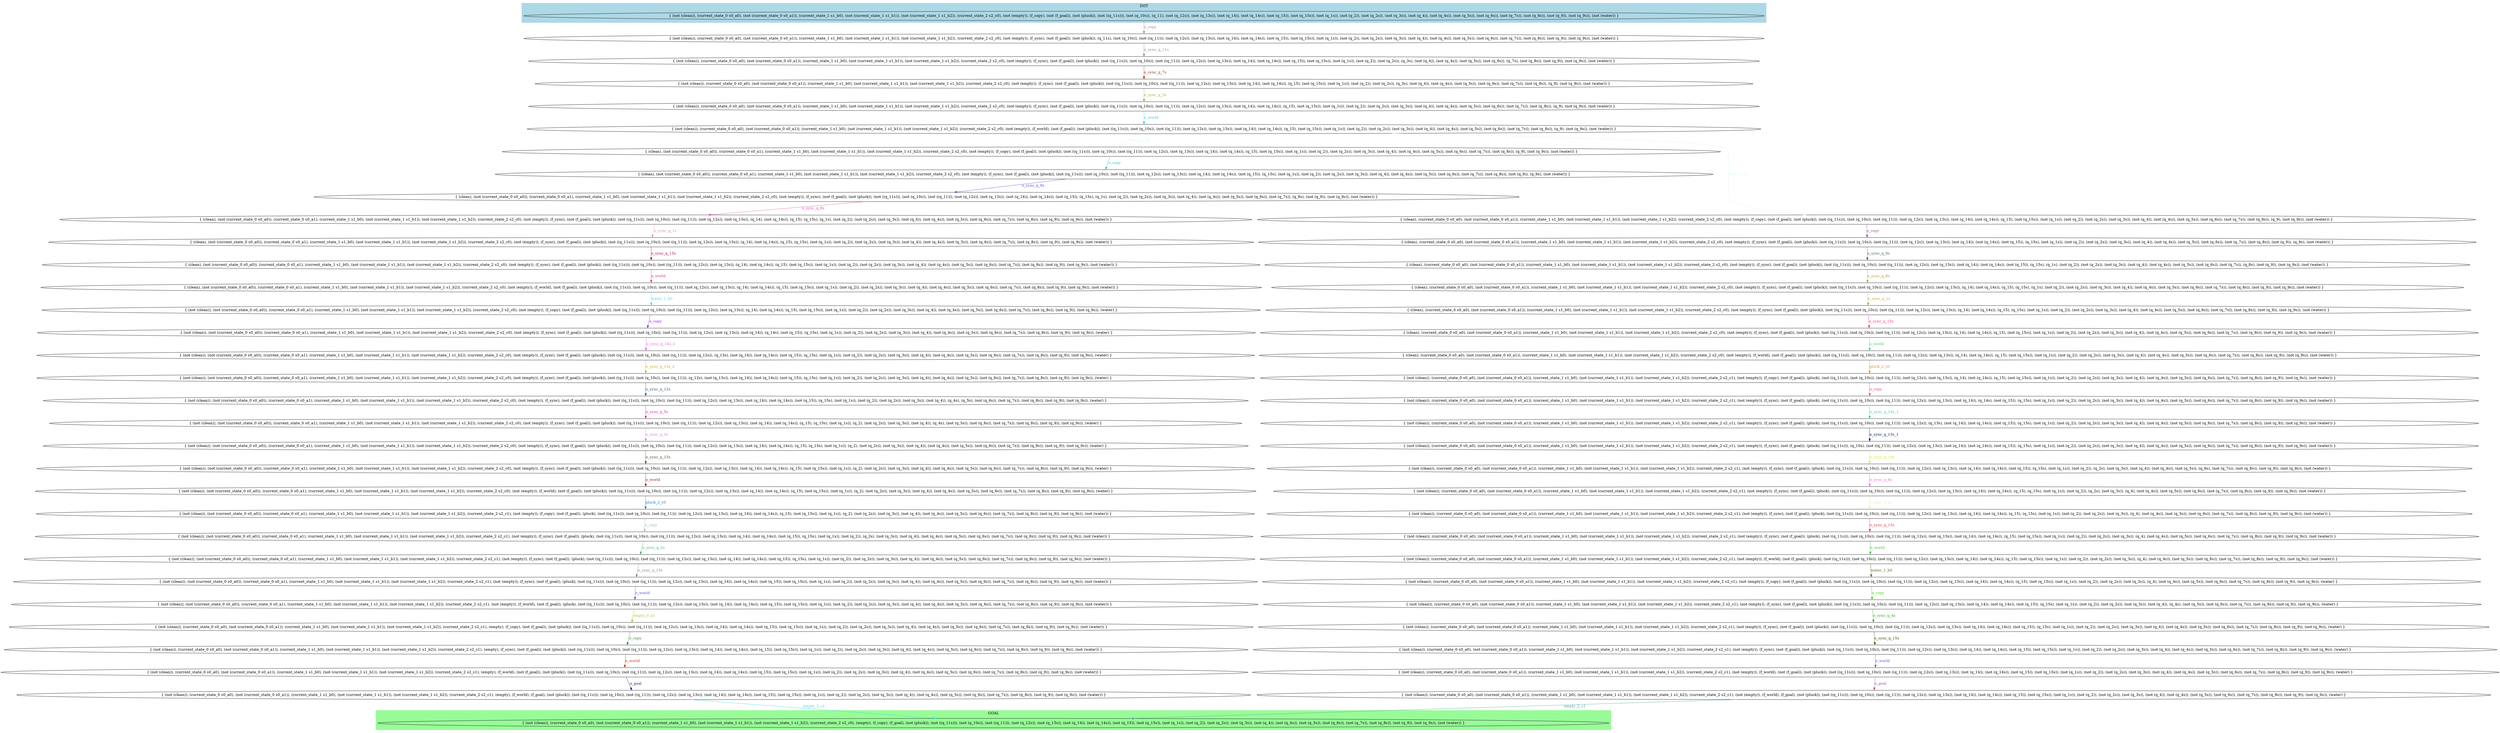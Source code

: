 digraph G {
0 [label="{ (not (clean)), (current_state_0 s0_a0), (not (current_state_0 s0_a1)), (current_state_1 s1_b0), (not (current_state_1 s1_b1)), (not (current_state_1 s1_b2)), (current_state_2 s2_c0), (not (empty)), (f_copy), (not (f_goal)), (not (pluck)), (not ((q_11s))), (not (q_10s)), (q_11), (not (q_12s)), (not (q_13s)), (not (q_14)), (not (q_14s)), (not (q_15)), (not (q_15s)), (not (q_1s)), (not (q_2)), (not (q_2s)), (not (q_3s)), (not (q_4)), (not (q_4s)), (not (q_5s)), (not (q_6s)), (not (q_7s)), (not (q_8s)), (not (q_9)), (not (q_9s)), (not (water)) }"];
1 [label="{ (not (clean)), (current_state_0 s0_a0), (not (current_state_0 s0_a1)), (current_state_1 s1_b0), (not (current_state_1 s1_b1)), (not (current_state_1 s1_b2)), (current_state_2 s2_c0), (not (empty)), (f_sync), (not (f_goal)), (not (pluck)), (q_11s), (not (q_10s)), (not ((q_11))), (not (q_12s)), (not (q_13s)), (not (q_14)), (not (q_14s)), (not (q_15)), (not (q_15s)), (not (q_1s)), (not (q_2)), (not (q_2s)), (not (q_3s)), (not (q_4)), (not (q_4s)), (not (q_5s)), (not (q_6s)), (not (q_7s)), (not (q_8s)), (not (q_9)), (not (q_9s)), (not (water)) }"];
2 [label="{ (not (clean)), (current_state_0 s0_a0), (not (current_state_0 s0_a1)), (current_state_1 s1_b0), (not (current_state_1 s1_b1)), (not (current_state_1 s1_b2)), (current_state_2 s2_c0), (not (empty)), (f_sync), (not (f_goal)), (not (pluck)), (not ((q_11s))), (not (q_10s)), (not ((q_11))), (not (q_12s)), (not (q_13s)), (not (q_14)), (not (q_14s)), (not (q_15)), (not (q_15s)), (not (q_1s)), (not (q_2)), (not (q_2s)), (q_3s), (not (q_4)), (not (q_4s)), (not (q_5s)), (not (q_6s)), (q_7s), (not (q_8s)), (not (q_9)), (not (q_9s)), (not (water)) }"];
3 [label="{ (not (clean)), (current_state_0 s0_a0), (not (current_state_0 s0_a1)), (current_state_1 s1_b0), (not (current_state_1 s1_b1)), (not (current_state_1 s1_b2)), (current_state_2 s2_c0), (not (empty)), (f_sync), (not (f_goal)), (not (pluck)), (not ((q_11s))), (not (q_10s)), (not ((q_11))), (not (q_12s)), (not (q_13s)), (not (q_14)), (not (q_14s)), (q_15), (not (q_15s)), (not (q_1s)), (not (q_2)), (not (q_2s)), (q_3s), (not (q_4)), (not (q_4s)), (not (q_5s)), (not (q_6s)), (not (q_7s)), (not (q_8s)), (q_9), (not (q_9s)), (not (water)) }"];
4 [label="{ (not (clean)), (current_state_0 s0_a0), (not (current_state_0 s0_a1)), (current_state_1 s1_b0), (not (current_state_1 s1_b1)), (not (current_state_1 s1_b2)), (current_state_2 s2_c0), (not (empty)), (f_sync), (not (f_goal)), (not (pluck)), (not ((q_11s))), (not (q_10s)), (not ((q_11))), (not (q_12s)), (not (q_13s)), (not (q_14)), (not (q_14s)), (q_15), (not (q_15s)), (not (q_1s)), (not (q_2)), (not (q_2s)), (not (q_3s)), (not (q_4)), (not (q_4s)), (not (q_5s)), (not (q_6s)), (not (q_7s)), (not (q_8s)), (q_9), (not (q_9s)), (not (water)) }"];
5 [label="{ (not (clean)), (current_state_0 s0_a0), (not (current_state_0 s0_a1)), (current_state_1 s1_b0), (not (current_state_1 s1_b1)), (not (current_state_1 s1_b2)), (current_state_2 s2_c0), (not (empty)), (f_world), (not (f_goal)), (not (pluck)), (not ((q_11s))), (not (q_10s)), (not ((q_11))), (not (q_12s)), (not (q_13s)), (not (q_14)), (not (q_14s)), (q_15), (not (q_15s)), (not (q_1s)), (not (q_2)), (not (q_2s)), (not (q_3s)), (not (q_4)), (not (q_4s)), (not (q_5s)), (not (q_6s)), (not (q_7s)), (not (q_8s)), (q_9), (not (q_9s)), (not (water)) }"];
6 [label="{ (clean), (not (current_state_0 s0_a0)), (current_state_0 s0_a1), (current_state_1 s1_b0), (not (current_state_1 s1_b1)), (not (current_state_1 s1_b2)), (current_state_2 s2_c0), (not (empty)), (f_copy), (not (f_goal)), (not (pluck)), (not ((q_11s))), (not (q_10s)), (not ((q_11))), (not (q_12s)), (not (q_13s)), (not (q_14)), (not (q_14s)), (q_15), (not (q_15s)), (not (q_1s)), (not (q_2)), (not (q_2s)), (not (q_3s)), (not (q_4)), (not (q_4s)), (not (q_5s)), (not (q_6s)), (not (q_7s)), (not (q_8s)), (q_9), (not (q_9s)), (not (water)) }"];
7 [label="{ (clean), (current_state_0 s0_a0), (not (current_state_0 s0_a1)), (current_state_1 s1_b0), (not (current_state_1 s1_b1)), (not (current_state_1 s1_b2)), (current_state_2 s2_c0), (not (empty)), (f_copy), (not (f_goal)), (not (pluck)), (not ((q_11s))), (not (q_10s)), (not ((q_11))), (not (q_12s)), (not (q_13s)), (not (q_14)), (not (q_14s)), (q_15), (not (q_15s)), (not (q_1s)), (not (q_2)), (not (q_2s)), (not (q_3s)), (not (q_4)), (not (q_4s)), (not (q_5s)), (not (q_6s)), (not (q_7s)), (not (q_8s)), (q_9), (not (q_9s)), (not (water)) }"];
8 [label="{ (clean), (not (current_state_0 s0_a0)), (current_state_0 s0_a1), (current_state_1 s1_b0), (not (current_state_1 s1_b1)), (not (current_state_1 s1_b2)), (current_state_2 s2_c0), (not (empty)), (f_sync), (not (f_goal)), (not (pluck)), (not ((q_11s))), (not (q_10s)), (not ((q_11))), (not (q_12s)), (not (q_13s)), (not (q_14)), (not (q_14s)), (not (q_15)), (q_15s), (not (q_1s)), (not (q_2)), (not (q_2s)), (not (q_3s)), (not (q_4)), (not (q_4s)), (not (q_5s)), (not (q_6s)), (not (q_7s)), (not (q_8s)), (not (q_9)), (q_9s), (not (water)) }"];
9 [label="{ (clean), (current_state_0 s0_a0), (not (current_state_0 s0_a1)), (current_state_1 s1_b0), (not (current_state_1 s1_b1)), (not (current_state_1 s1_b2)), (current_state_2 s2_c0), (not (empty)), (f_sync), (not (f_goal)), (not (pluck)), (not ((q_11s))), (not (q_10s)), (not ((q_11))), (not (q_12s)), (not (q_13s)), (not (q_14)), (not (q_14s)), (not (q_15)), (q_15s), (not (q_1s)), (not (q_2)), (not (q_2s)), (not (q_3s)), (not (q_4)), (not (q_4s)), (not (q_5s)), (not (q_6s)), (not (q_7s)), (not (q_8s)), (not (q_9)), (q_9s), (not (water)) }"];
10 [label="{ (clean), (not (current_state_0 s0_a0)), (current_state_0 s0_a1), (current_state_1 s1_b0), (not (current_state_1 s1_b1)), (not (current_state_1 s1_b2)), (current_state_2 s2_c0), (not (empty)), (f_sync), (not (f_goal)), (not (pluck)), (not ((q_11s))), (not (q_10s)), (not ((q_11))), (not (q_12s)), (not (q_13s)), (not (q_14)), (not (q_14s)), (not (q_15)), (q_15s), (q_1s), (not (q_2)), (not (q_2s)), (not (q_3s)), (not (q_4)), (not (q_4s)), (not (q_5s)), (not (q_6s)), (not (q_7s)), (q_8s), (not (q_9)), (not (q_9s)), (not (water)) }"];
11 [label="{ (clean), (current_state_0 s0_a0), (not (current_state_0 s0_a1)), (current_state_1 s1_b0), (not (current_state_1 s1_b1)), (not (current_state_1 s1_b2)), (current_state_2 s2_c0), (not (empty)), (f_sync), (not (f_goal)), (not (pluck)), (not ((q_11s))), (not (q_10s)), (not ((q_11))), (not (q_12s)), (not (q_13s)), (not (q_14)), (not (q_14s)), (not (q_15)), (q_15s), (q_1s), (not (q_2)), (not (q_2s)), (not (q_3s)), (not (q_4)), (not (q_4s)), (not (q_5s)), (not (q_6s)), (not (q_7s)), (q_8s), (not (q_9)), (not (q_9s)), (not (water)) }"];
12 [label="{ (clean), (not (current_state_0 s0_a0)), (current_state_0 s0_a1), (current_state_1 s1_b0), (not (current_state_1 s1_b1)), (not (current_state_1 s1_b2)), (current_state_2 s2_c0), (not (empty)), (f_sync), (not (f_goal)), (not (pluck)), (not ((q_11s))), (not (q_10s)), (not ((q_11))), (not (q_12s)), (not (q_13s)), (q_14), (not (q_14s)), (q_15), (q_15s), (q_1s), (not (q_2)), (not (q_2s)), (not (q_3s)), (not (q_4)), (not (q_4s)), (not (q_5s)), (not (q_6s)), (not (q_7s)), (not (q_8s)), (not (q_9)), (not (q_9s)), (not (water)) }"];
13 [label="{ (clean), (current_state_0 s0_a0), (not (current_state_0 s0_a1)), (current_state_1 s1_b0), (not (current_state_1 s1_b1)), (not (current_state_1 s1_b2)), (current_state_2 s2_c0), (not (empty)), (f_sync), (not (f_goal)), (not (pluck)), (not ((q_11s))), (not (q_10s)), (not ((q_11))), (not (q_12s)), (not (q_13s)), (q_14), (not (q_14s)), (q_15), (q_15s), (q_1s), (not (q_2)), (not (q_2s)), (not (q_3s)), (not (q_4)), (not (q_4s)), (not (q_5s)), (not (q_6s)), (not (q_7s)), (not (q_8s)), (not (q_9)), (not (q_9s)), (not (water)) }"];
14 [label="{ (clean), (not (current_state_0 s0_a0)), (current_state_0 s0_a1), (current_state_1 s1_b0), (not (current_state_1 s1_b1)), (not (current_state_1 s1_b2)), (current_state_2 s2_c0), (not (empty)), (f_sync), (not (f_goal)), (not (pluck)), (not ((q_11s))), (not (q_10s)), (not ((q_11))), (not (q_12s)), (not (q_13s)), (q_14), (not (q_14s)), (q_15), (q_15s), (not (q_1s)), (not (q_2)), (not (q_2s)), (not (q_3s)), (not (q_4)), (not (q_4s)), (not (q_5s)), (not (q_6s)), (not (q_7s)), (not (q_8s)), (not (q_9)), (not (q_9s)), (not (water)) }"];
15 [label="{ (clean), (current_state_0 s0_a0), (not (current_state_0 s0_a1)), (current_state_1 s1_b0), (not (current_state_1 s1_b1)), (not (current_state_1 s1_b2)), (current_state_2 s2_c0), (not (empty)), (f_sync), (not (f_goal)), (not (pluck)), (not ((q_11s))), (not (q_10s)), (not ((q_11))), (not (q_12s)), (not (q_13s)), (q_14), (not (q_14s)), (q_15), (q_15s), (not (q_1s)), (not (q_2)), (not (q_2s)), (not (q_3s)), (not (q_4)), (not (q_4s)), (not (q_5s)), (not (q_6s)), (not (q_7s)), (not (q_8s)), (not (q_9)), (not (q_9s)), (not (water)) }"];
16 [label="{ (clean), (not (current_state_0 s0_a0)), (current_state_0 s0_a1), (current_state_1 s1_b0), (not (current_state_1 s1_b1)), (not (current_state_1 s1_b2)), (current_state_2 s2_c0), (not (empty)), (f_sync), (not (f_goal)), (not (pluck)), (not ((q_11s))), (not (q_10s)), (not ((q_11))), (not (q_12s)), (not (q_13s)), (q_14), (not (q_14s)), (q_15), (not (q_15s)), (not (q_1s)), (not (q_2)), (not (q_2s)), (not (q_3s)), (not (q_4)), (not (q_4s)), (not (q_5s)), (not (q_6s)), (not (q_7s)), (not (q_8s)), (not (q_9)), (not (q_9s)), (not (water)) }"];
17 [label="{ (clean), (current_state_0 s0_a0), (not (current_state_0 s0_a1)), (current_state_1 s1_b0), (not (current_state_1 s1_b1)), (not (current_state_1 s1_b2)), (current_state_2 s2_c0), (not (empty)), (f_sync), (not (f_goal)), (not (pluck)), (not ((q_11s))), (not (q_10s)), (not ((q_11))), (not (q_12s)), (not (q_13s)), (q_14), (not (q_14s)), (q_15), (not (q_15s)), (not (q_1s)), (not (q_2)), (not (q_2s)), (not (q_3s)), (not (q_4)), (not (q_4s)), (not (q_5s)), (not (q_6s)), (not (q_7s)), (not (q_8s)), (not (q_9)), (not (q_9s)), (not (water)) }"];
18 [label="{ (clean), (not (current_state_0 s0_a0)), (current_state_0 s0_a1), (current_state_1 s1_b0), (not (current_state_1 s1_b1)), (not (current_state_1 s1_b2)), (current_state_2 s2_c0), (not (empty)), (f_world), (not (f_goal)), (not (pluck)), (not ((q_11s))), (not (q_10s)), (not ((q_11))), (not (q_12s)), (not (q_13s)), (q_14), (not (q_14s)), (q_15), (not (q_15s)), (not (q_1s)), (not (q_2)), (not (q_2s)), (not (q_3s)), (not (q_4)), (not (q_4s)), (not (q_5s)), (not (q_6s)), (not (q_7s)), (not (q_8s)), (not (q_9)), (not (q_9s)), (not (water)) }"];
19 [label="{ (clean), (current_state_0 s0_a0), (not (current_state_0 s0_a1)), (current_state_1 s1_b0), (not (current_state_1 s1_b1)), (not (current_state_1 s1_b2)), (current_state_2 s2_c0), (not (empty)), (f_world), (not (f_goal)), (not (pluck)), (not ((q_11s))), (not (q_10s)), (not ((q_11))), (not (q_12s)), (not (q_13s)), (q_14), (not (q_14s)), (q_15), (not (q_15s)), (not (q_1s)), (not (q_2)), (not (q_2s)), (not (q_3s)), (not (q_4)), (not (q_4s)), (not (q_5s)), (not (q_6s)), (not (q_7s)), (not (q_8s)), (not (q_9)), (not (q_9s)), (not (water)) }"];
20 [label="{ (not (clean)), (not (current_state_0 s0_a0)), (current_state_0 s0_a1), (current_state_1 s1_b0), (not (current_state_1 s1_b1)), (not (current_state_1 s1_b2)), (current_state_2 s2_c0), (not (empty)), (f_copy), (not (f_goal)), (not (pluck)), (not ((q_11s))), (not (q_10s)), (not ((q_11))), (not (q_12s)), (not (q_13s)), (q_14), (not (q_14s)), (q_15), (not (q_15s)), (not (q_1s)), (not (q_2)), (not (q_2s)), (not (q_3s)), (not (q_4)), (not (q_4s)), (not (q_5s)), (not (q_6s)), (not (q_7s)), (not (q_8s)), (not (q_9)), (not (q_9s)), (water) }"];
21 [label="{ (not (clean)), (current_state_0 s0_a0), (not (current_state_0 s0_a1)), (current_state_1 s1_b0), (not (current_state_1 s1_b1)), (not (current_state_1 s1_b2)), (current_state_2 s2_c1), (not (empty)), (f_copy), (not (f_goal)), (pluck), (not ((q_11s))), (not (q_10s)), (not ((q_11))), (not (q_12s)), (not (q_13s)), (q_14), (not (q_14s)), (q_15), (not (q_15s)), (not (q_1s)), (not (q_2)), (not (q_2s)), (not (q_3s)), (not (q_4)), (not (q_4s)), (not (q_5s)), (not (q_6s)), (not (q_7s)), (not (q_8s)), (not (q_9)), (not (q_9s)), (not (water)) }"];
22 [label="{ (not (clean)), (not (current_state_0 s0_a0)), (current_state_0 s0_a1), (current_state_1 s1_b0), (not (current_state_1 s1_b1)), (not (current_state_1 s1_b2)), (current_state_2 s2_c0), (not (empty)), (f_sync), (not (f_goal)), (not (pluck)), (not ((q_11s))), (not (q_10s)), (not ((q_11))), (not (q_12s)), (not (q_13s)), (not (q_14)), (q_14s), (not (q_15)), (q_15s), (not (q_1s)), (not (q_2)), (not (q_2s)), (not (q_3s)), (not (q_4)), (not (q_4s)), (not (q_5s)), (not (q_6s)), (not (q_7s)), (not (q_8s)), (not (q_9)), (not (q_9s)), (water) }"];
23 [label="{ (not (clean)), (current_state_0 s0_a0), (not (current_state_0 s0_a1)), (current_state_1 s1_b0), (not (current_state_1 s1_b1)), (not (current_state_1 s1_b2)), (current_state_2 s2_c1), (not (empty)), (f_sync), (not (f_goal)), (pluck), (not ((q_11s))), (not (q_10s)), (not ((q_11))), (not (q_12s)), (not (q_13s)), (not (q_14)), (q_14s), (not (q_15)), (q_15s), (not (q_1s)), (not (q_2)), (not (q_2s)), (not (q_3s)), (not (q_4)), (not (q_4s)), (not (q_5s)), (not (q_6s)), (not (q_7s)), (not (q_8s)), (not (q_9)), (not (q_9s)), (not (water)) }"];
24 [label="{ (not (clean)), (not (current_state_0 s0_a0)), (current_state_0 s0_a1), (current_state_1 s1_b0), (not (current_state_1 s1_b1)), (not (current_state_1 s1_b2)), (current_state_2 s2_c0), (not (empty)), (f_sync), (not (f_goal)), (not (pluck)), (not ((q_11s))), (not (q_10s)), (not ((q_11))), (not (q_12s)), (q_13s), (not (q_14)), (not (q_14s)), (not (q_15)), (q_15s), (not (q_1s)), (not (q_2)), (not (q_2s)), (not (q_3s)), (not (q_4)), (not (q_4s)), (not (q_5s)), (not (q_6s)), (not (q_7s)), (not (q_8s)), (not (q_9)), (not (q_9s)), (water) }"];
25 [label="{ (not (clean)), (current_state_0 s0_a0), (not (current_state_0 s0_a1)), (current_state_1 s1_b0), (not (current_state_1 s1_b1)), (not (current_state_1 s1_b2)), (current_state_2 s2_c1), (not (empty)), (f_sync), (not (f_goal)), (pluck), (not ((q_11s))), (not (q_10s)), (not ((q_11))), (not (q_12s)), (q_13s), (not (q_14)), (not (q_14s)), (not (q_15)), (q_15s), (not (q_1s)), (not (q_2)), (not (q_2s)), (not (q_3s)), (not (q_4)), (not (q_4s)), (not (q_5s)), (not (q_6s)), (not (q_7s)), (not (q_8s)), (not (q_9)), (not (q_9s)), (not (water)) }"];
26 [label="{ (not (clean)), (not (current_state_0 s0_a0)), (current_state_0 s0_a1), (current_state_1 s1_b0), (not (current_state_1 s1_b1)), (not (current_state_1 s1_b2)), (current_state_2 s2_c0), (not (empty)), (f_sync), (not (f_goal)), (not (pluck)), (not ((q_11s))), (not (q_10s)), (not ((q_11))), (q_12s), (not (q_13s)), (not (q_14)), (not (q_14s)), (not (q_15)), (q_15s), (not (q_1s)), (not (q_2)), (not (q_2s)), (not (q_3s)), (not (q_4)), (not (q_4s)), (not (q_5s)), (not (q_6s)), (not (q_7s)), (not (q_8s)), (not (q_9)), (not (q_9s)), (water) }"];
27 [label="{ (not (clean)), (current_state_0 s0_a0), (not (current_state_0 s0_a1)), (current_state_1 s1_b0), (not (current_state_1 s1_b1)), (not (current_state_1 s1_b2)), (current_state_2 s2_c1), (not (empty)), (f_sync), (not (f_goal)), (pluck), (not ((q_11s))), (q_10s), (not ((q_11))), (not (q_12s)), (not (q_13s)), (not (q_14)), (not (q_14s)), (not (q_15)), (q_15s), (not (q_1s)), (not (q_2)), (not (q_2s)), (not (q_3s)), (not (q_4)), (not (q_4s)), (not (q_5s)), (not (q_6s)), (not (q_7s)), (not (q_8s)), (not (q_9)), (not (q_9s)), (not (water)) }"];
28 [label="{ (not (clean)), (not (current_state_0 s0_a0)), (current_state_0 s0_a1), (current_state_1 s1_b0), (not (current_state_1 s1_b1)), (not (current_state_1 s1_b2)), (current_state_2 s2_c0), (not (empty)), (f_sync), (not (f_goal)), (not (pluck)), (not ((q_11s))), (not (q_10s)), (not ((q_11))), (not (q_12s)), (not (q_13s)), (not (q_14)), (not (q_14s)), (not (q_15)), (q_15s), (not (q_1s)), (not (q_2)), (not (q_2s)), (not (q_3s)), (not (q_4)), (q_4s), (q_5s), (not (q_6s)), (not (q_7s)), (not (q_8s)), (not (q_9)), (not (q_9s)), (water) }"];
29 [label="{ (not (clean)), (current_state_0 s0_a0), (not (current_state_0 s0_a1)), (current_state_1 s1_b0), (not (current_state_1 s1_b1)), (not (current_state_1 s1_b2)), (current_state_2 s2_c1), (not (empty)), (f_sync), (not (f_goal)), (pluck), (not ((q_11s))), (not (q_10s)), (not ((q_11))), (not (q_12s)), (not (q_13s)), (not (q_14)), (not (q_14s)), (not (q_15)), (q_15s), (not (q_1s)), (not (q_2)), (q_2s), (not (q_3s)), (not (q_4)), (not (q_4s)), (not (q_5s)), (q_6s), (not (q_7s)), (not (q_8s)), (not (q_9)), (not (q_9s)), (not (water)) }"];
30 [label="{ (not (clean)), (not (current_state_0 s0_a0)), (current_state_0 s0_a1), (current_state_1 s1_b0), (not (current_state_1 s1_b1)), (not (current_state_1 s1_b2)), (current_state_2 s2_c0), (not (empty)), (f_sync), (not (f_goal)), (not (pluck)), (not ((q_11s))), (not (q_10s)), (not ((q_11))), (not (q_12s)), (not (q_13s)), (not (q_14)), (not (q_14s)), (q_15), (q_15s), (not (q_1s)), (q_2), (not (q_2s)), (not (q_3s)), (not (q_4)), (q_4s), (not (q_5s)), (not (q_6s)), (not (q_7s)), (not (q_8s)), (not (q_9)), (not (q_9s)), (water) }"];
31 [label="{ (not (clean)), (current_state_0 s0_a0), (not (current_state_0 s0_a1)), (current_state_1 s1_b0), (not (current_state_1 s1_b1)), (not (current_state_1 s1_b2)), (current_state_2 s2_c1), (not (empty)), (f_sync), (not (f_goal)), (pluck), (not ((q_11s))), (not (q_10s)), (not ((q_11))), (not (q_12s)), (not (q_13s)), (not (q_14)), (not (q_14s)), (q_15), (q_15s), (not (q_1s)), (not (q_2)), (q_2s), (not (q_3s)), (q_4), (not (q_4s)), (not (q_5s)), (not (q_6s)), (not (q_7s)), (not (q_8s)), (not (q_9)), (not (q_9s)), (not (water)) }"];
32 [label="{ (not (clean)), (not (current_state_0 s0_a0)), (current_state_0 s0_a1), (current_state_1 s1_b0), (not (current_state_1 s1_b1)), (not (current_state_1 s1_b2)), (current_state_2 s2_c0), (not (empty)), (f_sync), (not (f_goal)), (not (pluck)), (not ((q_11s))), (not (q_10s)), (not ((q_11))), (not (q_12s)), (not (q_13s)), (not (q_14)), (not (q_14s)), (q_15), (q_15s), (not (q_1s)), (q_2), (not (q_2s)), (not (q_3s)), (not (q_4)), (not (q_4s)), (not (q_5s)), (not (q_6s)), (not (q_7s)), (not (q_8s)), (not (q_9)), (not (q_9s)), (water) }"];
33 [label="{ (not (clean)), (current_state_0 s0_a0), (not (current_state_0 s0_a1)), (current_state_1 s1_b0), (not (current_state_1 s1_b1)), (not (current_state_1 s1_b2)), (current_state_2 s2_c1), (not (empty)), (f_sync), (not (f_goal)), (pluck), (not ((q_11s))), (not (q_10s)), (not ((q_11))), (not (q_12s)), (not (q_13s)), (not (q_14)), (not (q_14s)), (q_15), (q_15s), (not (q_1s)), (not (q_2)), (not (q_2s)), (not (q_3s)), (q_4), (not (q_4s)), (not (q_5s)), (not (q_6s)), (not (q_7s)), (not (q_8s)), (not (q_9)), (not (q_9s)), (not (water)) }"];
34 [label="{ (not (clean)), (not (current_state_0 s0_a0)), (current_state_0 s0_a1), (current_state_1 s1_b0), (not (current_state_1 s1_b1)), (not (current_state_1 s1_b2)), (current_state_2 s2_c0), (not (empty)), (f_sync), (not (f_goal)), (not (pluck)), (not ((q_11s))), (not (q_10s)), (not ((q_11))), (not (q_12s)), (not (q_13s)), (not (q_14)), (not (q_14s)), (q_15), (not (q_15s)), (not (q_1s)), (q_2), (not (q_2s)), (not (q_3s)), (not (q_4)), (not (q_4s)), (not (q_5s)), (not (q_6s)), (not (q_7s)), (not (q_8s)), (not (q_9)), (not (q_9s)), (water) }"];
35 [label="{ (not (clean)), (current_state_0 s0_a0), (not (current_state_0 s0_a1)), (current_state_1 s1_b0), (not (current_state_1 s1_b1)), (not (current_state_1 s1_b2)), (current_state_2 s2_c1), (not (empty)), (f_sync), (not (f_goal)), (pluck), (not ((q_11s))), (not (q_10s)), (not ((q_11))), (not (q_12s)), (not (q_13s)), (not (q_14)), (not (q_14s)), (q_15), (not (q_15s)), (not (q_1s)), (not (q_2)), (not (q_2s)), (not (q_3s)), (q_4), (not (q_4s)), (not (q_5s)), (not (q_6s)), (not (q_7s)), (not (q_8s)), (not (q_9)), (not (q_9s)), (not (water)) }"];
36 [label="{ (not (clean)), (not (current_state_0 s0_a0)), (current_state_0 s0_a1), (current_state_1 s1_b0), (not (current_state_1 s1_b1)), (not (current_state_1 s1_b2)), (current_state_2 s2_c0), (not (empty)), (f_world), (not (f_goal)), (not (pluck)), (not ((q_11s))), (not (q_10s)), (not ((q_11))), (not (q_12s)), (not (q_13s)), (not (q_14)), (not (q_14s)), (q_15), (not (q_15s)), (not (q_1s)), (q_2), (not (q_2s)), (not (q_3s)), (not (q_4)), (not (q_4s)), (not (q_5s)), (not (q_6s)), (not (q_7s)), (not (q_8s)), (not (q_9)), (not (q_9s)), (water) }"];
37 [label="{ (not (clean)), (current_state_0 s0_a0), (not (current_state_0 s0_a1)), (current_state_1 s1_b0), (not (current_state_1 s1_b1)), (not (current_state_1 s1_b2)), (current_state_2 s2_c1), (not (empty)), (f_world), (not (f_goal)), (pluck), (not ((q_11s))), (not (q_10s)), (not ((q_11))), (not (q_12s)), (not (q_13s)), (not (q_14)), (not (q_14s)), (q_15), (not (q_15s)), (not (q_1s)), (not (q_2)), (not (q_2s)), (not (q_3s)), (q_4), (not (q_4s)), (not (q_5s)), (not (q_6s)), (not (q_7s)), (not (q_8s)), (not (q_9)), (not (q_9s)), (not (water)) }"];
38 [label="{ (not (clean)), (not (current_state_0 s0_a0)), (current_state_0 s0_a1), (current_state_1 s1_b0), (not (current_state_1 s1_b1)), (not (current_state_1 s1_b2)), (current_state_2 s2_c1), (not (empty)), (f_copy), (not (f_goal)), (pluck), (not ((q_11s))), (not (q_10s)), (not ((q_11))), (not (q_12s)), (not (q_13s)), (not (q_14)), (not (q_14s)), (q_15), (not (q_15s)), (not (q_1s)), (q_2), (not (q_2s)), (not (q_3s)), (not (q_4)), (not (q_4s)), (not (q_5s)), (not (q_6s)), (not (q_7s)), (not (q_8s)), (not (q_9)), (not (q_9s)), (not (water)) }"];
39 [label="{ (not (clean)), (current_state_0 s0_a0), (not (current_state_0 s0_a1)), (current_state_1 s1_b0), (not (current_state_1 s1_b1)), (not (current_state_1 s1_b2)), (current_state_2 s2_c1), (not (empty)), (f_copy), (not (f_goal)), (not (pluck)), (not ((q_11s))), (not (q_10s)), (not ((q_11))), (not (q_12s)), (not (q_13s)), (not (q_14)), (not (q_14s)), (q_15), (not (q_15s)), (not (q_1s)), (not (q_2)), (not (q_2s)), (not (q_3s)), (q_4), (not (q_4s)), (not (q_5s)), (not (q_6s)), (not (q_7s)), (not (q_8s)), (not (q_9)), (not (q_9s)), (water) }"];
40 [label="{ (not (clean)), (not (current_state_0 s0_a0)), (current_state_0 s0_a1), (current_state_1 s1_b0), (not (current_state_1 s1_b1)), (not (current_state_1 s1_b2)), (current_state_2 s2_c1), (not (empty)), (f_sync), (not (f_goal)), (pluck), (not ((q_11s))), (not (q_10s)), (not ((q_11))), (not (q_12s)), (not (q_13s)), (not (q_14)), (not (q_14s)), (not (q_15)), (q_15s), (not (q_1s)), (not (q_2)), (q_2s), (not (q_3s)), (not (q_4)), (not (q_4s)), (not (q_5s)), (not (q_6s)), (not (q_7s)), (not (q_8s)), (not (q_9)), (not (q_9s)), (not (water)) }"];
41 [label="{ (not (clean)), (current_state_0 s0_a0), (not (current_state_0 s0_a1)), (current_state_1 s1_b0), (not (current_state_1 s1_b1)), (not (current_state_1 s1_b2)), (current_state_2 s2_c1), (not (empty)), (f_sync), (not (f_goal)), (not (pluck)), (not ((q_11s))), (not (q_10s)), (not ((q_11))), (not (q_12s)), (not (q_13s)), (not (q_14)), (not (q_14s)), (not (q_15)), (q_15s), (not (q_1s)), (not (q_2)), (not (q_2s)), (not (q_3s)), (not (q_4)), (q_4s), (not (q_5s)), (not (q_6s)), (not (q_7s)), (not (q_8s)), (not (q_9)), (not (q_9s)), (water) }"];
42 [label="{ (not (clean)), (not (current_state_0 s0_a0)), (current_state_0 s0_a1), (current_state_1 s1_b0), (not (current_state_1 s1_b1)), (not (current_state_1 s1_b2)), (current_state_2 s2_c1), (not (empty)), (f_sync), (not (f_goal)), (pluck), (not ((q_11s))), (not (q_10s)), (not ((q_11))), (not (q_12s)), (not (q_13s)), (not (q_14)), (not (q_14s)), (not (q_15)), (q_15s), (not (q_1s)), (not (q_2)), (not (q_2s)), (not (q_3s)), (not (q_4)), (not (q_4s)), (not (q_5s)), (not (q_6s)), (not (q_7s)), (not (q_8s)), (not (q_9)), (not (q_9s)), (not (water)) }"];
43 [label="{ (not (clean)), (current_state_0 s0_a0), (not (current_state_0 s0_a1)), (current_state_1 s1_b0), (not (current_state_1 s1_b1)), (not (current_state_1 s1_b2)), (current_state_2 s2_c1), (not (empty)), (f_sync), (not (f_goal)), (not (pluck)), (not ((q_11s))), (not (q_10s)), (not ((q_11))), (not (q_12s)), (not (q_13s)), (not (q_14)), (not (q_14s)), (not (q_15)), (q_15s), (not (q_1s)), (not (q_2)), (not (q_2s)), (not (q_3s)), (not (q_4)), (not (q_4s)), (not (q_5s)), (not (q_6s)), (not (q_7s)), (not (q_8s)), (not (q_9)), (not (q_9s)), (water) }"];
44 [label="{ (not (clean)), (not (current_state_0 s0_a0)), (current_state_0 s0_a1), (current_state_1 s1_b0), (not (current_state_1 s1_b1)), (not (current_state_1 s1_b2)), (current_state_2 s2_c1), (not (empty)), (f_sync), (not (f_goal)), (pluck), (not ((q_11s))), (not (q_10s)), (not ((q_11))), (not (q_12s)), (not (q_13s)), (not (q_14)), (not (q_14s)), (not (q_15)), (not (q_15s)), (not (q_1s)), (not (q_2)), (not (q_2s)), (not (q_3s)), (not (q_4)), (not (q_4s)), (not (q_5s)), (not (q_6s)), (not (q_7s)), (not (q_8s)), (not (q_9)), (not (q_9s)), (not (water)) }"];
45 [label="{ (not (clean)), (current_state_0 s0_a0), (not (current_state_0 s0_a1)), (current_state_1 s1_b0), (not (current_state_1 s1_b1)), (not (current_state_1 s1_b2)), (current_state_2 s2_c1), (not (empty)), (f_sync), (not (f_goal)), (not (pluck)), (not ((q_11s))), (not (q_10s)), (not ((q_11))), (not (q_12s)), (not (q_13s)), (not (q_14)), (not (q_14s)), (not (q_15)), (not (q_15s)), (not (q_1s)), (not (q_2)), (not (q_2s)), (not (q_3s)), (not (q_4)), (not (q_4s)), (not (q_5s)), (not (q_6s)), (not (q_7s)), (not (q_8s)), (not (q_9)), (not (q_9s)), (water) }"];
46 [label="{ (not (clean)), (not (current_state_0 s0_a0)), (current_state_0 s0_a1), (current_state_1 s1_b0), (not (current_state_1 s1_b1)), (not (current_state_1 s1_b2)), (current_state_2 s2_c1), (not (empty)), (f_world), (not (f_goal)), (pluck), (not ((q_11s))), (not (q_10s)), (not ((q_11))), (not (q_12s)), (not (q_13s)), (not (q_14)), (not (q_14s)), (not (q_15)), (not (q_15s)), (not (q_1s)), (not (q_2)), (not (q_2s)), (not (q_3s)), (not (q_4)), (not (q_4s)), (not (q_5s)), (not (q_6s)), (not (q_7s)), (not (q_8s)), (not (q_9)), (not (q_9s)), (not (water)) }"];
47 [label="{ (not (clean)), (current_state_0 s0_a0), (not (current_state_0 s0_a1)), (current_state_1 s1_b0), (not (current_state_1 s1_b1)), (not (current_state_1 s1_b2)), (current_state_2 s2_c1), (not (empty)), (f_world), (not (f_goal)), (not (pluck)), (not ((q_11s))), (not (q_10s)), (not ((q_11))), (not (q_12s)), (not (q_13s)), (not (q_14)), (not (q_14s)), (not (q_15)), (not (q_15s)), (not (q_1s)), (not (q_2)), (not (q_2s)), (not (q_3s)), (not (q_4)), (not (q_4s)), (not (q_5s)), (not (q_6s)), (not (q_7s)), (not (q_8s)), (not (q_9)), (not (q_9s)), (water) }"];
48 [label="{ (not (clean)), (current_state_0 s0_a0), (not (current_state_0 s0_a1)), (current_state_1 s1_b0), (not (current_state_1 s1_b1)), (not (current_state_1 s1_b2)), (current_state_2 s2_c1), (empty), (f_copy), (not (f_goal)), (not (pluck)), (not ((q_11s))), (not (q_10s)), (not ((q_11))), (not (q_12s)), (not (q_13s)), (not (q_14)), (not (q_14s)), (not (q_15)), (not (q_15s)), (not (q_1s)), (not (q_2)), (not (q_2s)), (not (q_3s)), (not (q_4)), (not (q_4s)), (not (q_5s)), (not (q_6s)), (not (q_7s)), (not (q_8s)), (not (q_9)), (not (q_9s)), (not (water)) }"];
49 [label="{ (not (clean)), (current_state_0 s0_a0), (not (current_state_0 s0_a1)), (current_state_1 s1_b0), (not (current_state_1 s1_b1)), (not (current_state_1 s1_b2)), (current_state_2 s2_c1), (not (empty)), (f_world), (f_goal), (not (pluck)), (not ((q_11s))), (not (q_10s)), (not ((q_11))), (not (q_12s)), (not (q_13s)), (not (q_14)), (not (q_14s)), (not (q_15)), (not (q_15s)), (not (q_1s)), (not (q_2)), (not (q_2s)), (not (q_3s)), (not (q_4)), (not (q_4s)), (not (q_5s)), (not (q_6s)), (not (q_7s)), (not (q_8s)), (not (q_9)), (not (q_9s)), (water) }"];
50 [label="{ (not (clean)), (current_state_0 s0_a0), (not (current_state_0 s0_a1)), (current_state_1 s1_b0), (not (current_state_1 s1_b1)), (not (current_state_1 s1_b2)), (current_state_2 s2_c1), (empty), (f_sync), (not (f_goal)), (not (pluck)), (not ((q_11s))), (not (q_10s)), (not ((q_11))), (not (q_12s)), (not (q_13s)), (not (q_14)), (not (q_14s)), (not (q_15)), (not (q_15s)), (not (q_1s)), (not (q_2)), (not (q_2s)), (not (q_3s)), (not (q_4)), (not (q_4s)), (not (q_5s)), (not (q_6s)), (not (q_7s)), (not (q_8s)), (not (q_9)), (not (q_9s)), (not (water)) }"];
51 [label="{ (not (clean)), (current_state_0 s0_a0), (not (current_state_0 s0_a1)), (current_state_1 s1_b0), (not (current_state_1 s1_b1)), (not (current_state_1 s1_b2)), (current_state_2 s2_c0), (empty), (f_copy), (f_goal), (not (pluck)), (not ((q_11s))), (not (q_10s)), (not ((q_11))), (not (q_12s)), (not (q_13s)), (not (q_14)), (not (q_14s)), (not (q_15)), (not (q_15s)), (not (q_1s)), (not (q_2)), (not (q_2s)), (not (q_3s)), (not (q_4)), (not (q_4s)), (not (q_5s)), (not (q_6s)), (not (q_7s)), (not (q_8s)), (not (q_9)), (not (q_9s)), (not (water)) }"];
52 [label="{ (not (clean)), (current_state_0 s0_a0), (not (current_state_0 s0_a1)), (current_state_1 s1_b0), (not (current_state_1 s1_b1)), (not (current_state_1 s1_b2)), (current_state_2 s2_c1), (empty), (f_world), (not (f_goal)), (not (pluck)), (not ((q_11s))), (not (q_10s)), (not ((q_11))), (not (q_12s)), (not (q_13s)), (not (q_14)), (not (q_14s)), (not (q_15)), (not (q_15s)), (not (q_1s)), (not (q_2)), (not (q_2s)), (not (q_3s)), (not (q_4)), (not (q_4s)), (not (q_5s)), (not (q_6s)), (not (q_7s)), (not (q_8s)), (not (q_9)), (not (q_9s)), (not (water)) }"];
53 [label="{ (not (clean)), (current_state_0 s0_a0), (not (current_state_0 s0_a1)), (current_state_1 s1_b0), (not (current_state_1 s1_b1)), (not (current_state_1 s1_b2)), (current_state_2 s2_c1), (empty), (f_world), (f_goal), (not (pluck)), (not ((q_11s))), (not (q_10s)), (not ((q_11))), (not (q_12s)), (not (q_13s)), (not (q_14)), (not (q_14s)), (not (q_15)), (not (q_15s)), (not (q_1s)), (not (q_2)), (not (q_2s)), (not (q_3s)), (not (q_4)), (not (q_4s)), (not (q_5s)), (not (q_6s)), (not (q_7s)), (not (q_8s)), (not (q_9)), (not (q_9s)), (not (water)) }"];
0 -> 1 [label="o_copy", color="#B3819A", fontcolor="#B3819A"];
1 -> 2 [label="o_sync_q_11s", color="#948F7E", fontcolor="#948F7E"];
2 -> 3 [label="o_sync_q_7s", color="#9E381B", fontcolor="#9E381B"];
3 -> 4 [label="o_sync_q_3s", color="#B3A93E", fontcolor="#B3A93E"];
4 -> 5 [label="o_world", color="#36CAE4", fontcolor="#36CAE4"];
5 -> 6 [label="clean_0_a0", color="#DDFBE1", fontcolor="#DDFBE1"];
5 -> 7 [label="clean_0_a0", color="#DDFBE1", fontcolor="#DDFBE1"];
6 -> 8 [label="o_copy", color="#39CBB8", fontcolor="#39CBB8"];
7 -> 9 [label="o_copy", color="#9954A0", fontcolor="#9954A0"];
8 -> 10 [label="o_sync_q_9s", color="#5352D0", fontcolor="#5352D0"];
9 -> 11 [label="o_sync_q_9s", color="#516667", fontcolor="#516667"];
10 -> 12 [label="o_sync_q_8s", color="#D857AC", fontcolor="#D857AC"];
11 -> 13 [label="o_sync_q_8s", color="#B29D34", fontcolor="#B29D34"];
12 -> 14 [label="o_sync_q_1s", color="#D79994", fontcolor="#D79994"];
13 -> 15 [label="o_sync_q_1s", color="#B8AA44", fontcolor="#B8AA44"];
14 -> 16 [label="o_sync_q_15s", color="#AA1552", fontcolor="#AA1552"];
15 -> 17 [label="o_sync_q_15s", color="#FB358B", fontcolor="#FB358B"];
16 -> 18 [label="o_world", color="#CD4758", fontcolor="#CD4758"];
17 -> 19 [label="o_world", color="#31D46B", fontcolor="#31D46B"];
18 -> 20 [label="water_1_b0", color="#49D8EA", fontcolor="#49D8EA"];
19 -> 21 [label="pluck_2_c0", color="#D78F3A", fontcolor="#D78F3A"];
20 -> 22 [label="o_copy", color="#8D2ADD", fontcolor="#8D2ADD"];
21 -> 23 [label="o_copy", color="#D84D85", fontcolor="#D84D85"];
22 -> 24 [label="o_sync_q_14s_1", color="#EB62E5", fontcolor="#EB62E5"];
23 -> 25 [label="o_sync_q_14s_1", color="#3AD09E", fontcolor="#3AD09E"];
24 -> 26 [label="o_sync_q_13s_2", color="#CBAB24", fontcolor="#CBAB24"];
25 -> 27 [label="o_sync_q_13s_1", color="#042468", fontcolor="#042468"];
26 -> 28 [label="o_sync_q_12s", color="#335C7E", fontcolor="#335C7E"];
27 -> 29 [label="o_sync_q_10s", color="#DAE80A", fontcolor="#DAE80A"];
28 -> 30 [label="o_sync_q_5s", color="#F21E9C", fontcolor="#F21E9C"];
29 -> 31 [label="o_sync_q_6s", color="#F763DC", fontcolor="#F763DC"];
30 -> 32 [label="o_sync_q_4s", color="#C68FCA", fontcolor="#C68FCA"];
31 -> 33 [label="o_sync_q_2s", color="#D4F9A9", fontcolor="#D4F9A9"];
32 -> 34 [label="o_sync_q_15s", color="#475B2A", fontcolor="#475B2A"];
33 -> 35 [label="o_sync_q_15s", color="#F62E46", fontcolor="#F62E46"];
34 -> 36 [label="o_world", color="#AB1D27", fontcolor="#AB1D27"];
35 -> 37 [label="o_world", color="#3FC135", fontcolor="#3FC135"];
36 -> 38 [label="pluck_2_c0", color="#1A7CBC", fontcolor="#1A7CBC"];
37 -> 39 [label="water_1_b0", color="#6A652A", fontcolor="#6A652A"];
38 -> 40 [label="o_copy", color="#9EB9C1", fontcolor="#9EB9C1"];
39 -> 41 [label="o_copy", color="#45CF18", fontcolor="#45CF18"];
40 -> 42 [label="o_sync_q_2s", color="#35C362", fontcolor="#35C362"];
41 -> 43 [label="o_sync_q_4s", color="#2EAD22", fontcolor="#2EAD22"];
42 -> 44 [label="o_sync_q_15s", color="#7D879D", fontcolor="#7D879D"];
43 -> 45 [label="o_sync_q_15s", color="#444A13", fontcolor="#444A13"];
44 -> 46 [label="o_world", color="#4D5BDA", fontcolor="#4D5BDA"];
45 -> 47 [label="o_world", color="#6A51E0", fontcolor="#6A51E0"];
46 -> 48 [label="empty_0_a1", color="#B2C42C", fontcolor="#B2C42C"];
47 -> 49 [label="o_goal", color="#B35099", fontcolor="#B35099"];
48 -> 50 [label="o_copy", color="#338C38", fontcolor="#338C38"];
49 -> 51 [label="empty_2_c1", color="#4EA394", fontcolor="#4EA394"];
50 -> 52 [label="o_world", color="#C23D0B", fontcolor="#C23D0B"];
52 -> 53 [label="o_goal", color="#2B2386", fontcolor="#2B2386"];
53 -> 51 [label="empty_2_c1", color="#36D7EB", fontcolor="#36D7EB"];
subgraph cluster_goal_51 {
style=filled;
color=palegreen;
51;
label="GOAL";
}
subgraph cluster_init {
style=filled;
color=lightblue;
0;
label="INIT";
}
}
